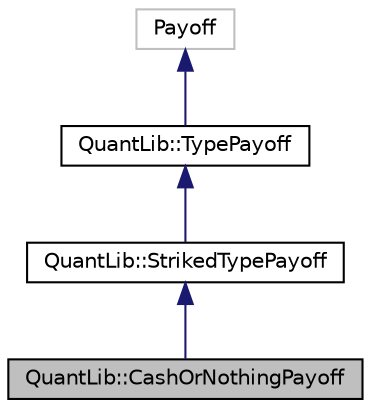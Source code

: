 digraph "QuantLib::CashOrNothingPayoff"
{
  edge [fontname="Helvetica",fontsize="10",labelfontname="Helvetica",labelfontsize="10"];
  node [fontname="Helvetica",fontsize="10",shape=record];
  Node1 [label="QuantLib::CashOrNothingPayoff",height=0.2,width=0.4,color="black", fillcolor="grey75", style="filled", fontcolor="black"];
  Node2 -> Node1 [dir="back",color="midnightblue",fontsize="10",style="solid"];
  Node2 [label="QuantLib::StrikedTypePayoff",height=0.2,width=0.4,color="black", fillcolor="white", style="filled",URL="$class_quant_lib_1_1_striked_type_payoff.html",tooltip="Intermediate class for payoffs based on a fixed strike. "];
  Node3 -> Node2 [dir="back",color="midnightblue",fontsize="10",style="solid"];
  Node3 [label="QuantLib::TypePayoff",height=0.2,width=0.4,color="black", fillcolor="white", style="filled",URL="$class_quant_lib_1_1_type_payoff.html",tooltip="Intermediate class for put/call payoffs. "];
  Node4 -> Node3 [dir="back",color="midnightblue",fontsize="10",style="solid"];
  Node4 [label="Payoff",height=0.2,width=0.4,color="grey75", fillcolor="white", style="filled"];
}
